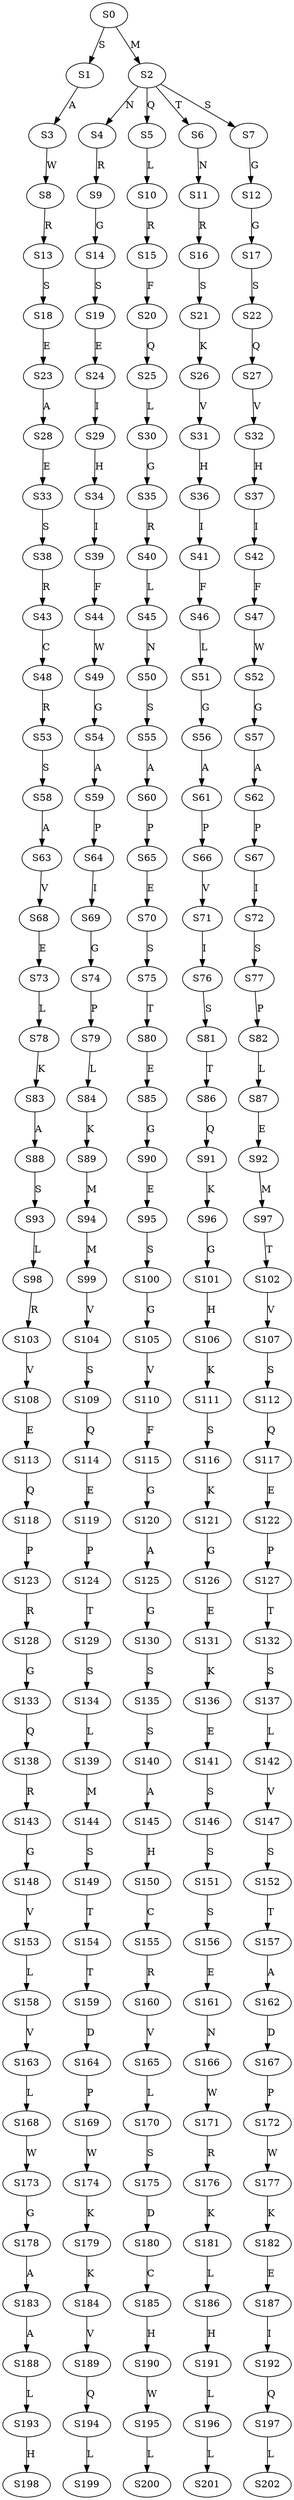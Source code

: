 strict digraph  {
	S0 -> S1 [ label = S ];
	S0 -> S2 [ label = M ];
	S1 -> S3 [ label = A ];
	S2 -> S4 [ label = N ];
	S2 -> S5 [ label = Q ];
	S2 -> S6 [ label = T ];
	S2 -> S7 [ label = S ];
	S3 -> S8 [ label = W ];
	S4 -> S9 [ label = R ];
	S5 -> S10 [ label = L ];
	S6 -> S11 [ label = N ];
	S7 -> S12 [ label = G ];
	S8 -> S13 [ label = R ];
	S9 -> S14 [ label = G ];
	S10 -> S15 [ label = R ];
	S11 -> S16 [ label = R ];
	S12 -> S17 [ label = G ];
	S13 -> S18 [ label = S ];
	S14 -> S19 [ label = S ];
	S15 -> S20 [ label = F ];
	S16 -> S21 [ label = S ];
	S17 -> S22 [ label = S ];
	S18 -> S23 [ label = E ];
	S19 -> S24 [ label = E ];
	S20 -> S25 [ label = Q ];
	S21 -> S26 [ label = K ];
	S22 -> S27 [ label = Q ];
	S23 -> S28 [ label = A ];
	S24 -> S29 [ label = I ];
	S25 -> S30 [ label = L ];
	S26 -> S31 [ label = V ];
	S27 -> S32 [ label = V ];
	S28 -> S33 [ label = E ];
	S29 -> S34 [ label = H ];
	S30 -> S35 [ label = G ];
	S31 -> S36 [ label = H ];
	S32 -> S37 [ label = H ];
	S33 -> S38 [ label = S ];
	S34 -> S39 [ label = I ];
	S35 -> S40 [ label = R ];
	S36 -> S41 [ label = I ];
	S37 -> S42 [ label = I ];
	S38 -> S43 [ label = R ];
	S39 -> S44 [ label = F ];
	S40 -> S45 [ label = L ];
	S41 -> S46 [ label = F ];
	S42 -> S47 [ label = F ];
	S43 -> S48 [ label = C ];
	S44 -> S49 [ label = W ];
	S45 -> S50 [ label = N ];
	S46 -> S51 [ label = L ];
	S47 -> S52 [ label = W ];
	S48 -> S53 [ label = R ];
	S49 -> S54 [ label = G ];
	S50 -> S55 [ label = S ];
	S51 -> S56 [ label = G ];
	S52 -> S57 [ label = G ];
	S53 -> S58 [ label = S ];
	S54 -> S59 [ label = A ];
	S55 -> S60 [ label = A ];
	S56 -> S61 [ label = A ];
	S57 -> S62 [ label = A ];
	S58 -> S63 [ label = A ];
	S59 -> S64 [ label = P ];
	S60 -> S65 [ label = P ];
	S61 -> S66 [ label = P ];
	S62 -> S67 [ label = P ];
	S63 -> S68 [ label = V ];
	S64 -> S69 [ label = I ];
	S65 -> S70 [ label = E ];
	S66 -> S71 [ label = V ];
	S67 -> S72 [ label = I ];
	S68 -> S73 [ label = E ];
	S69 -> S74 [ label = G ];
	S70 -> S75 [ label = S ];
	S71 -> S76 [ label = I ];
	S72 -> S77 [ label = S ];
	S73 -> S78 [ label = L ];
	S74 -> S79 [ label = P ];
	S75 -> S80 [ label = T ];
	S76 -> S81 [ label = S ];
	S77 -> S82 [ label = P ];
	S78 -> S83 [ label = K ];
	S79 -> S84 [ label = L ];
	S80 -> S85 [ label = E ];
	S81 -> S86 [ label = T ];
	S82 -> S87 [ label = L ];
	S83 -> S88 [ label = A ];
	S84 -> S89 [ label = K ];
	S85 -> S90 [ label = G ];
	S86 -> S91 [ label = Q ];
	S87 -> S92 [ label = E ];
	S88 -> S93 [ label = S ];
	S89 -> S94 [ label = M ];
	S90 -> S95 [ label = E ];
	S91 -> S96 [ label = K ];
	S92 -> S97 [ label = M ];
	S93 -> S98 [ label = L ];
	S94 -> S99 [ label = M ];
	S95 -> S100 [ label = S ];
	S96 -> S101 [ label = G ];
	S97 -> S102 [ label = T ];
	S98 -> S103 [ label = R ];
	S99 -> S104 [ label = V ];
	S100 -> S105 [ label = G ];
	S101 -> S106 [ label = H ];
	S102 -> S107 [ label = V ];
	S103 -> S108 [ label = V ];
	S104 -> S109 [ label = S ];
	S105 -> S110 [ label = V ];
	S106 -> S111 [ label = K ];
	S107 -> S112 [ label = S ];
	S108 -> S113 [ label = E ];
	S109 -> S114 [ label = Q ];
	S110 -> S115 [ label = F ];
	S111 -> S116 [ label = S ];
	S112 -> S117 [ label = Q ];
	S113 -> S118 [ label = Q ];
	S114 -> S119 [ label = E ];
	S115 -> S120 [ label = G ];
	S116 -> S121 [ label = K ];
	S117 -> S122 [ label = E ];
	S118 -> S123 [ label = P ];
	S119 -> S124 [ label = P ];
	S120 -> S125 [ label = A ];
	S121 -> S126 [ label = G ];
	S122 -> S127 [ label = P ];
	S123 -> S128 [ label = R ];
	S124 -> S129 [ label = T ];
	S125 -> S130 [ label = G ];
	S126 -> S131 [ label = E ];
	S127 -> S132 [ label = T ];
	S128 -> S133 [ label = G ];
	S129 -> S134 [ label = S ];
	S130 -> S135 [ label = S ];
	S131 -> S136 [ label = K ];
	S132 -> S137 [ label = S ];
	S133 -> S138 [ label = Q ];
	S134 -> S139 [ label = L ];
	S135 -> S140 [ label = S ];
	S136 -> S141 [ label = E ];
	S137 -> S142 [ label = L ];
	S138 -> S143 [ label = R ];
	S139 -> S144 [ label = M ];
	S140 -> S145 [ label = A ];
	S141 -> S146 [ label = S ];
	S142 -> S147 [ label = V ];
	S143 -> S148 [ label = G ];
	S144 -> S149 [ label = S ];
	S145 -> S150 [ label = H ];
	S146 -> S151 [ label = S ];
	S147 -> S152 [ label = S ];
	S148 -> S153 [ label = V ];
	S149 -> S154 [ label = T ];
	S150 -> S155 [ label = C ];
	S151 -> S156 [ label = S ];
	S152 -> S157 [ label = T ];
	S153 -> S158 [ label = L ];
	S154 -> S159 [ label = T ];
	S155 -> S160 [ label = R ];
	S156 -> S161 [ label = E ];
	S157 -> S162 [ label = A ];
	S158 -> S163 [ label = V ];
	S159 -> S164 [ label = D ];
	S160 -> S165 [ label = V ];
	S161 -> S166 [ label = N ];
	S162 -> S167 [ label = D ];
	S163 -> S168 [ label = L ];
	S164 -> S169 [ label = P ];
	S165 -> S170 [ label = L ];
	S166 -> S171 [ label = W ];
	S167 -> S172 [ label = P ];
	S168 -> S173 [ label = W ];
	S169 -> S174 [ label = W ];
	S170 -> S175 [ label = S ];
	S171 -> S176 [ label = R ];
	S172 -> S177 [ label = W ];
	S173 -> S178 [ label = G ];
	S174 -> S179 [ label = K ];
	S175 -> S180 [ label = D ];
	S176 -> S181 [ label = K ];
	S177 -> S182 [ label = K ];
	S178 -> S183 [ label = A ];
	S179 -> S184 [ label = K ];
	S180 -> S185 [ label = C ];
	S181 -> S186 [ label = L ];
	S182 -> S187 [ label = E ];
	S183 -> S188 [ label = A ];
	S184 -> S189 [ label = V ];
	S185 -> S190 [ label = H ];
	S186 -> S191 [ label = H ];
	S187 -> S192 [ label = I ];
	S188 -> S193 [ label = L ];
	S189 -> S194 [ label = Q ];
	S190 -> S195 [ label = W ];
	S191 -> S196 [ label = L ];
	S192 -> S197 [ label = Q ];
	S193 -> S198 [ label = H ];
	S194 -> S199 [ label = L ];
	S195 -> S200 [ label = L ];
	S196 -> S201 [ label = L ];
	S197 -> S202 [ label = L ];
}
